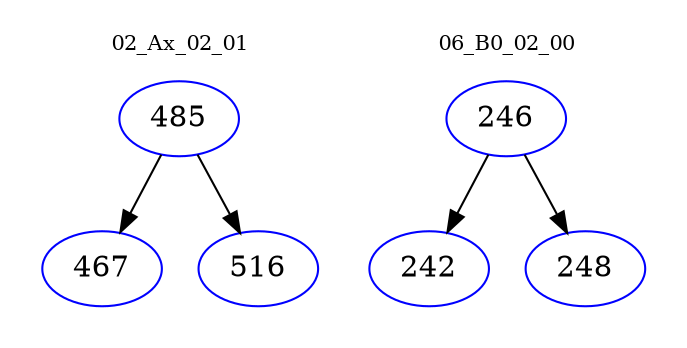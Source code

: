 digraph{
subgraph cluster_0 {
color = white
label = "02_Ax_02_01";
fontsize=10;
T0_485 [label="485", color="blue"]
T0_485 -> T0_467 [color="black"]
T0_467 [label="467", color="blue"]
T0_485 -> T0_516 [color="black"]
T0_516 [label="516", color="blue"]
}
subgraph cluster_1 {
color = white
label = "06_B0_02_00";
fontsize=10;
T1_246 [label="246", color="blue"]
T1_246 -> T1_242 [color="black"]
T1_242 [label="242", color="blue"]
T1_246 -> T1_248 [color="black"]
T1_248 [label="248", color="blue"]
}
}
